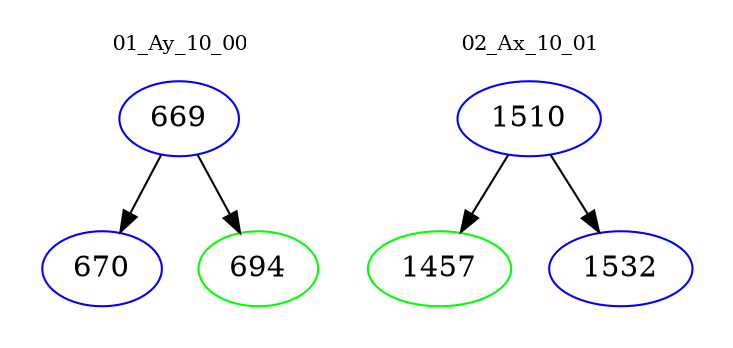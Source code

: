 digraph{
subgraph cluster_0 {
color = white
label = "01_Ay_10_00";
fontsize=10;
T0_669 [label="669", color="blue"]
T0_669 -> T0_670 [color="black"]
T0_670 [label="670", color="blue"]
T0_669 -> T0_694 [color="black"]
T0_694 [label="694", color="green"]
}
subgraph cluster_1 {
color = white
label = "02_Ax_10_01";
fontsize=10;
T1_1510 [label="1510", color="blue"]
T1_1510 -> T1_1457 [color="black"]
T1_1457 [label="1457", color="green"]
T1_1510 -> T1_1532 [color="black"]
T1_1532 [label="1532", color="blue"]
}
}
